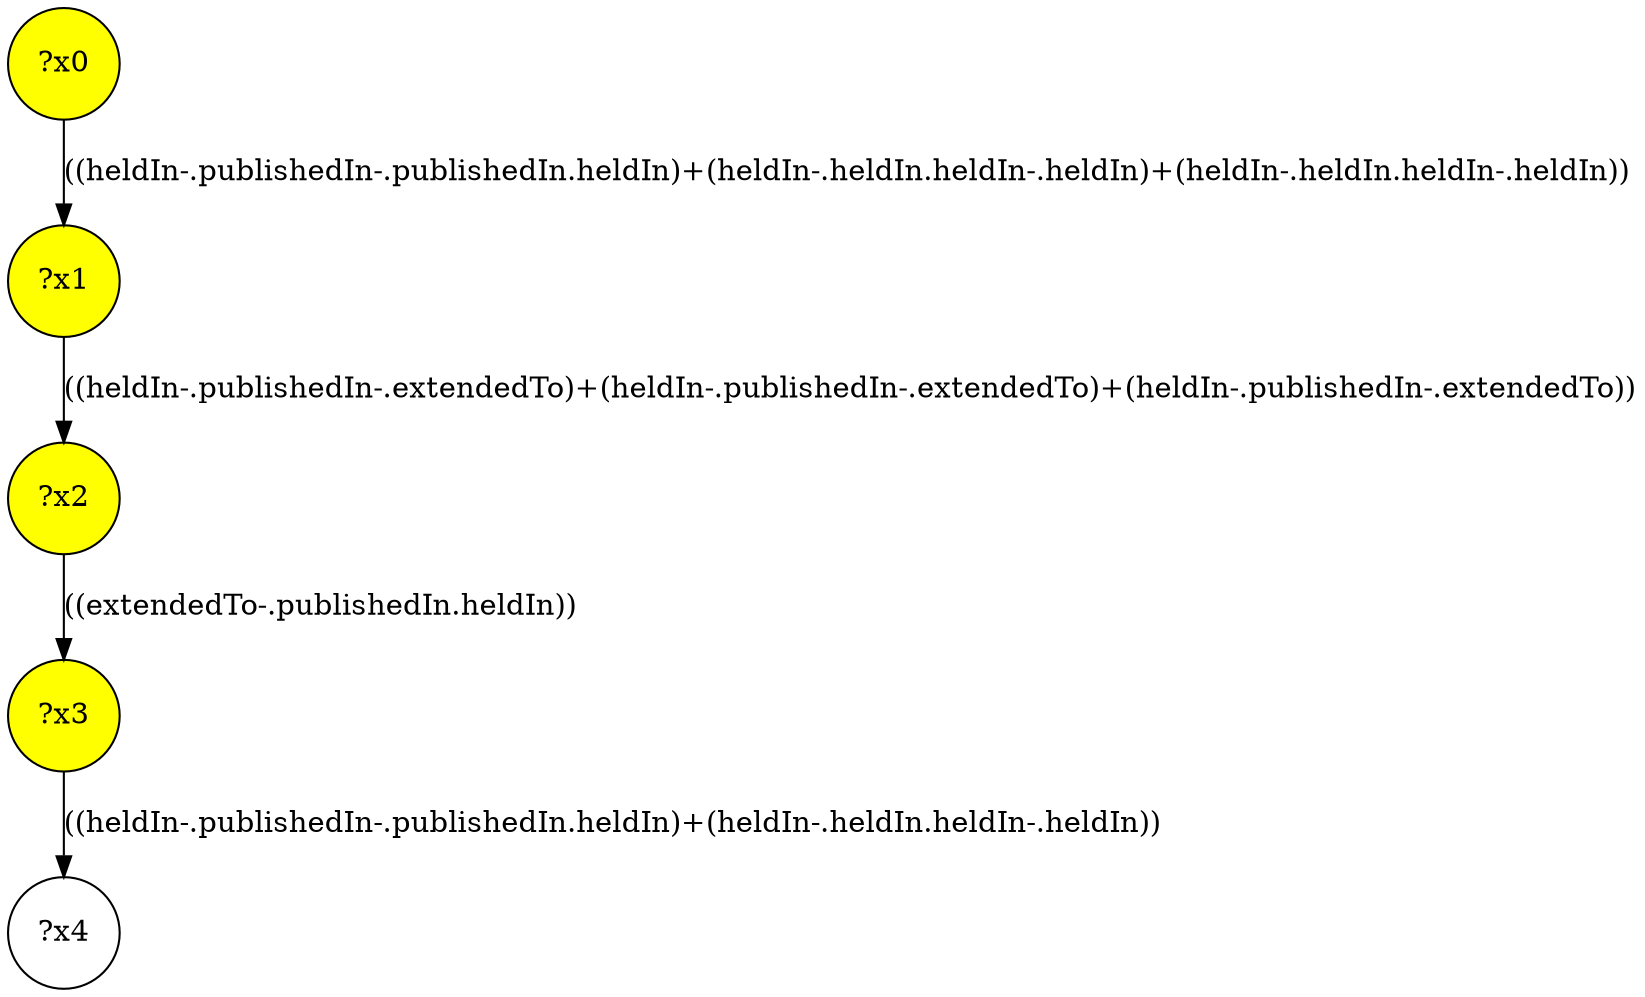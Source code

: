 digraph g {
	x2 [fillcolor="yellow", style="filled," shape=circle, label="?x2"];
	x1 [fillcolor="yellow", style="filled," shape=circle, label="?x1"];
	x3 [fillcolor="yellow", style="filled," shape=circle, label="?x3"];
	x0 [fillcolor="yellow", style="filled," shape=circle, label="?x0"];
	x0 -> x1 [label="((heldIn-.publishedIn-.publishedIn.heldIn)+(heldIn-.heldIn.heldIn-.heldIn)+(heldIn-.heldIn.heldIn-.heldIn))"];
	x1 -> x2 [label="((heldIn-.publishedIn-.extendedTo)+(heldIn-.publishedIn-.extendedTo)+(heldIn-.publishedIn-.extendedTo))"];
	x2 -> x3 [label="((extendedTo-.publishedIn.heldIn))"];
	x4 [shape=circle, label="?x4"];
	x3 -> x4 [label="((heldIn-.publishedIn-.publishedIn.heldIn)+(heldIn-.heldIn.heldIn-.heldIn))"];
}
